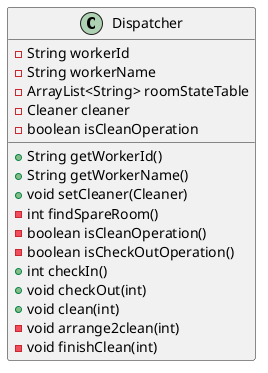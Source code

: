 @startuml
class Dispatcher {
- String workerId
- String workerName
- ArrayList<String> roomStateTable
- Cleaner cleaner
- boolean isCleanOperation
+ String getWorkerId()
+ String getWorkerName()
+ void setCleaner(Cleaner)
- int findSpareRoom()
- boolean isCleanOperation()
- boolean isCheckOutOperation()
+ int checkIn()
+ void checkOut(int)
+ void clean(int)
- void arrange2clean(int)
- void finishClean(int)
}


@enduml
